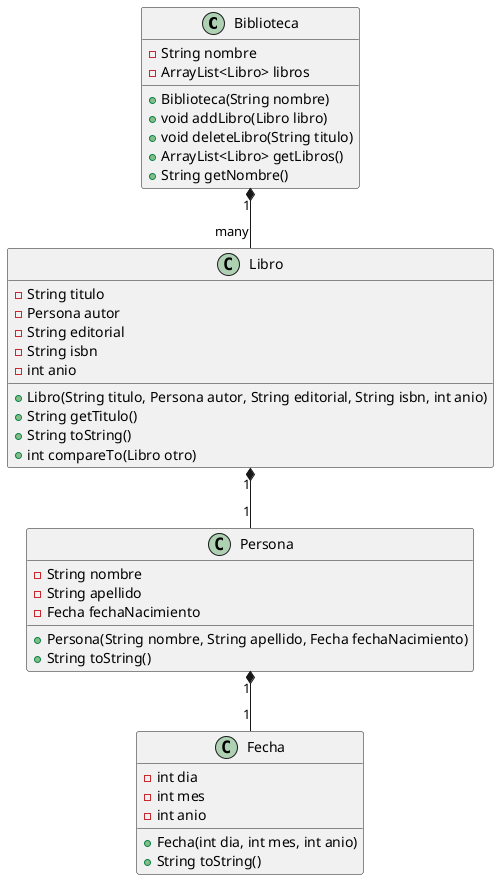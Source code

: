 @startuml
class Biblioteca {
    - String nombre
    - ArrayList<Libro> libros
    + Biblioteca(String nombre)
    + void addLibro(Libro libro)
    + void deleteLibro(String titulo)
    + ArrayList<Libro> getLibros()
    + String getNombre()
}

class Libro {
    - String titulo
    - Persona autor
    - String editorial
    - String isbn
    - int anio
    + Libro(String titulo, Persona autor, String editorial, String isbn, int anio)
    + String getTitulo()
    + String toString()
    + int compareTo(Libro otro)
}

class Persona {
    - String nombre
    - String apellido
    - Fecha fechaNacimiento
    + Persona(String nombre, String apellido, Fecha fechaNacimiento)
    + String toString()
}

class Fecha {
    - int dia
    - int mes
    - int anio
    + Fecha(int dia, int mes, int anio)
    + String toString()
}

Biblioteca "1" *-- "many" Libro
Libro "1" *-- "1" Persona
Persona "1" *-- "1" Fecha
@enduml
